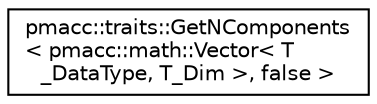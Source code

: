 digraph "Graphical Class Hierarchy"
{
 // LATEX_PDF_SIZE
  edge [fontname="Helvetica",fontsize="10",labelfontname="Helvetica",labelfontsize="10"];
  node [fontname="Helvetica",fontsize="10",shape=record];
  rankdir="LR";
  Node0 [label="pmacc::traits::GetNComponents\l\< pmacc::math::Vector\< T\l_DataType, T_Dim \>, false \>",height=0.2,width=0.4,color="black", fillcolor="white", style="filled",URL="$structpmacc_1_1traits_1_1_get_n_components_3_01pmacc_1_1math_1_1_vector_3_01_t___data_type_00_01_t___dim_01_4_00_01false_01_4.html",tooltip=" "];
}
